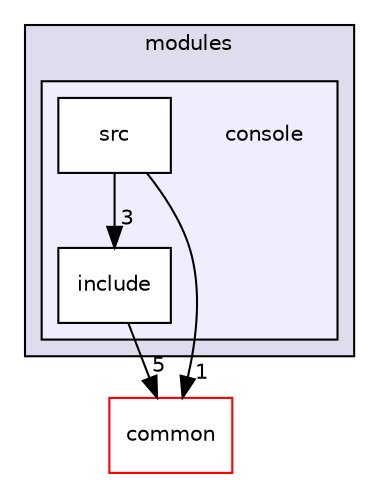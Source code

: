 digraph "modules/console" {
  bgcolor=transparent;
  compound=true
  node [ fontsize="10", fontname="Helvetica"];
  edge [ labelfontsize="10", labelfontname="Helvetica"];
  subgraph clusterdir_e05d7e2b1ecd646af5bb94391405f3b5 {
    graph [ bgcolor="#ddddee", pencolor="black", label="modules" fontname="Helvetica", fontsize="10", URL="dir_e05d7e2b1ecd646af5bb94391405f3b5.html"]
  subgraph clusterdir_54cc64e2ea7c4056846f30fb8a29725d {
    graph [ bgcolor="#eeeeff", pencolor="black", label="" URL="dir_54cc64e2ea7c4056846f30fb8a29725d.html"];
    dir_54cc64e2ea7c4056846f30fb8a29725d [shape=plaintext label="console"];
    dir_387aef48785a29a8ef6b916789fc64fb [shape=box label="include" color="black" fillcolor="white" style="filled" URL="dir_387aef48785a29a8ef6b916789fc64fb.html"];
    dir_b9c8991dcaa4e89c42704ca2b795666b [shape=box label="src" color="black" fillcolor="white" style="filled" URL="dir_b9c8991dcaa4e89c42704ca2b795666b.html"];
  }
  }
  dir_9a5e51f49964887903df6eed98080585 [shape=box label="common" color="red" URL="dir_9a5e51f49964887903df6eed98080585.html"];
  dir_387aef48785a29a8ef6b916789fc64fb->dir_9a5e51f49964887903df6eed98080585 [headlabel="5", labeldistance=1.5 headhref="dir_000005_000002.html"];
  dir_b9c8991dcaa4e89c42704ca2b795666b->dir_387aef48785a29a8ef6b916789fc64fb [headlabel="3", labeldistance=1.5 headhref="dir_000006_000005.html"];
  dir_b9c8991dcaa4e89c42704ca2b795666b->dir_9a5e51f49964887903df6eed98080585 [headlabel="1", labeldistance=1.5 headhref="dir_000006_000002.html"];
}
